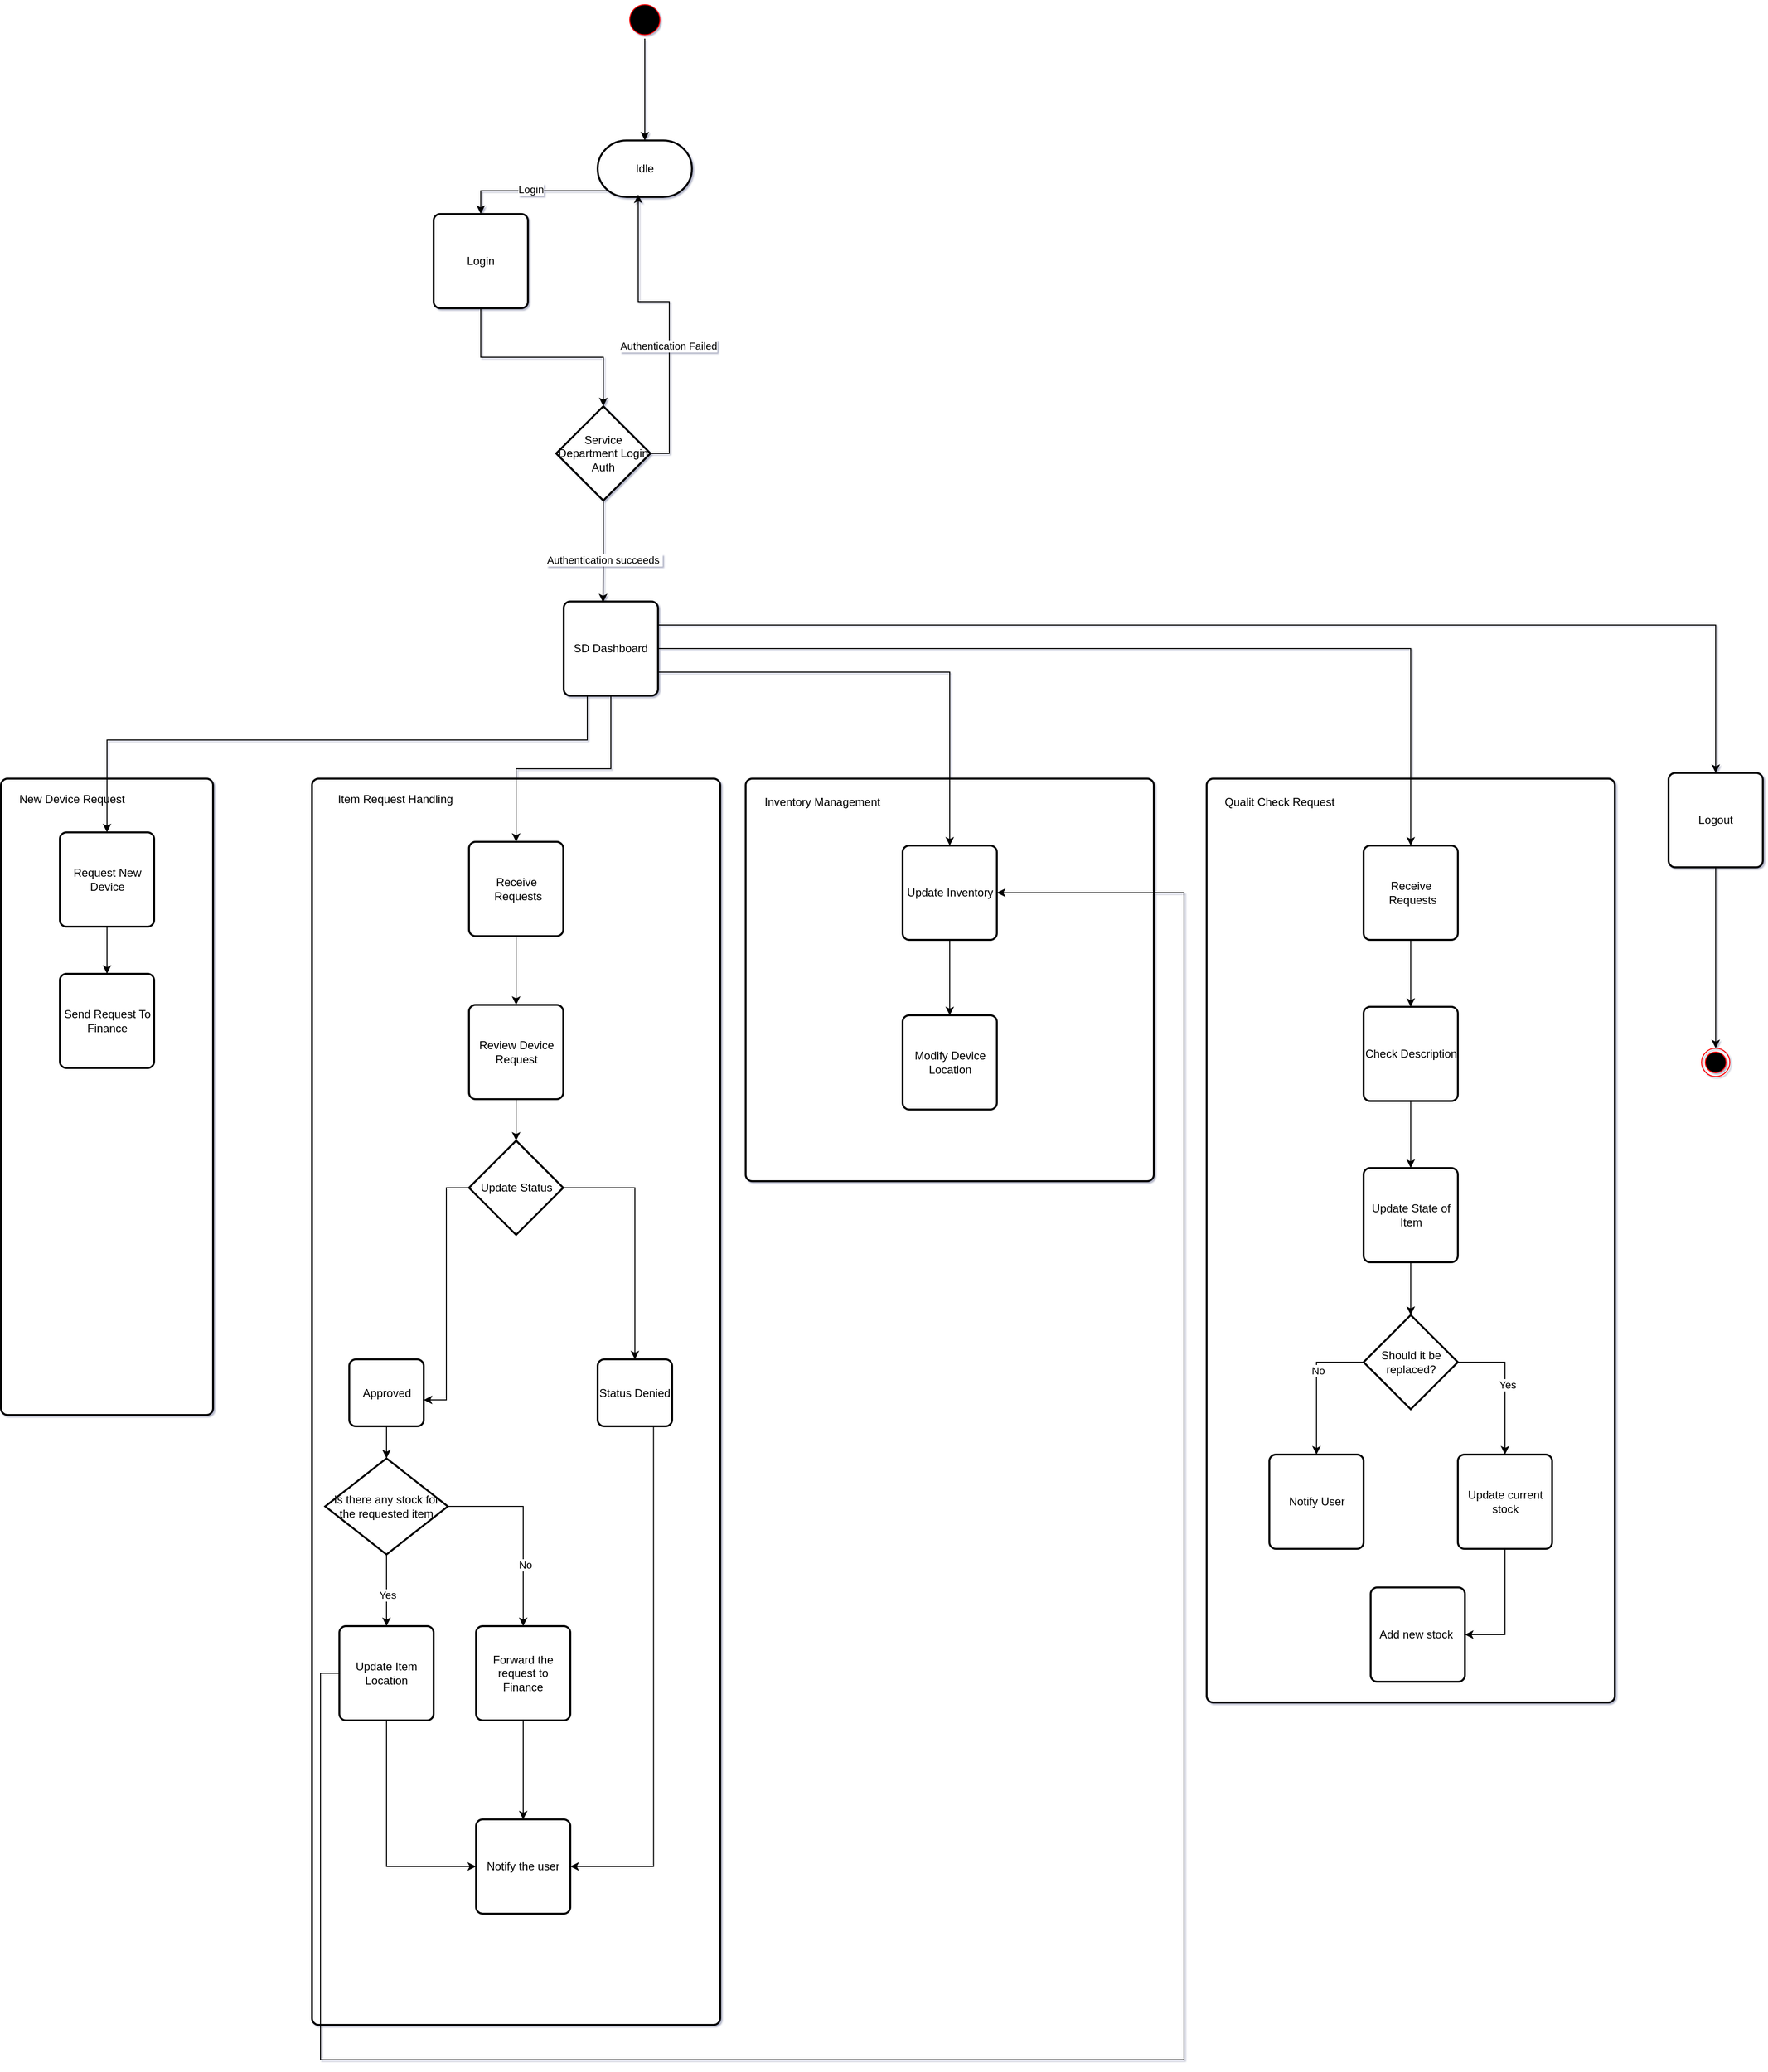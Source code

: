 <mxfile version="27.0.9">
  <diagram name="Page-1" id="tA_SJaqa-9wHxWihn57W">
    <mxGraphModel dx="2837" dy="1521" grid="0" gridSize="10" guides="1" tooltips="1" connect="1" arrows="1" fold="1" page="0" pageScale="1" pageWidth="850" pageHeight="1100" math="0" shadow="1">
      <root>
        <mxCell id="0" />
        <mxCell id="1" parent="0" />
        <mxCell id="hEPEejO46t2G2VZq0U7p-65" value="" style="rounded=1;whiteSpace=wrap;html=1;absoluteArcSize=1;arcSize=14;strokeWidth=2;" parent="1" vertex="1">
          <mxGeometry x="812" y="734" width="433" height="980" as="geometry" />
        </mxCell>
        <mxCell id="hEPEejO46t2G2VZq0U7p-53" value="" style="rounded=1;whiteSpace=wrap;html=1;absoluteArcSize=1;arcSize=14;strokeWidth=2;" parent="1" vertex="1">
          <mxGeometry x="323" y="734" width="433" height="427" as="geometry" />
        </mxCell>
        <mxCell id="hEPEejO46t2G2VZq0U7p-18" value="" style="rounded=1;whiteSpace=wrap;html=1;absoluteArcSize=1;arcSize=14;strokeWidth=2;" parent="1" vertex="1">
          <mxGeometry x="-137" y="734" width="433" height="1322" as="geometry" />
        </mxCell>
        <mxCell id="hEPEejO46t2G2VZq0U7p-10" value="" style="rounded=1;whiteSpace=wrap;html=1;absoluteArcSize=1;arcSize=14;strokeWidth=2;" parent="1" vertex="1">
          <mxGeometry x="-467" y="734" width="225" height="675" as="geometry" />
        </mxCell>
        <mxCell id="yYGXFNO1V-ZtBMGJ8n_N-7" style="edgeStyle=orthogonalEdgeStyle;rounded=0;orthogonalLoop=1;jettySize=auto;html=1;exitX=0.5;exitY=1;exitDx=0;exitDy=0;" parent="1" source="y_sWD-JEh5Cgod3ZYhG4-1" target="yYGXFNO1V-ZtBMGJ8n_N-4" edge="1">
          <mxGeometry relative="1" as="geometry" />
        </mxCell>
        <mxCell id="y_sWD-JEh5Cgod3ZYhG4-1" value="" style="ellipse;html=1;shape=startState;fillColor=#000000;strokeColor=#ff0000;" parent="1" vertex="1">
          <mxGeometry x="196" y="-91" width="40" height="40" as="geometry" />
        </mxCell>
        <mxCell id="yYGXFNO1V-ZtBMGJ8n_N-9" style="edgeStyle=orthogonalEdgeStyle;rounded=0;orthogonalLoop=1;jettySize=auto;html=1;exitX=0.11;exitY=0.89;exitDx=0;exitDy=0;exitPerimeter=0;" parent="1" source="yYGXFNO1V-ZtBMGJ8n_N-4" target="yYGXFNO1V-ZtBMGJ8n_N-8" edge="1">
          <mxGeometry relative="1" as="geometry" />
        </mxCell>
        <mxCell id="yYGXFNO1V-ZtBMGJ8n_N-12" value="Login" style="edgeLabel;html=1;align=center;verticalAlign=middle;resizable=0;points=[];" parent="yYGXFNO1V-ZtBMGJ8n_N-9" vertex="1" connectable="0">
          <mxGeometry x="0.032" y="-2" relative="1" as="geometry">
            <mxPoint as="offset" />
          </mxGeometry>
        </mxCell>
        <mxCell id="yYGXFNO1V-ZtBMGJ8n_N-4" value="Idle" style="strokeWidth=2;html=1;shape=mxgraph.flowchart.terminator;whiteSpace=wrap;" parent="1" vertex="1">
          <mxGeometry x="166" y="57" width="100" height="60" as="geometry" />
        </mxCell>
        <mxCell id="yYGXFNO1V-ZtBMGJ8n_N-10" style="edgeStyle=orthogonalEdgeStyle;rounded=0;orthogonalLoop=1;jettySize=auto;html=1;exitX=0.5;exitY=1;exitDx=0;exitDy=0;" parent="1" source="yYGXFNO1V-ZtBMGJ8n_N-8" target="yYGXFNO1V-ZtBMGJ8n_N-11" edge="1">
          <mxGeometry relative="1" as="geometry">
            <mxPoint x="139.857" y="360.714" as="targetPoint" />
          </mxGeometry>
        </mxCell>
        <mxCell id="yYGXFNO1V-ZtBMGJ8n_N-8" value="Login" style="rounded=1;whiteSpace=wrap;html=1;absoluteArcSize=1;arcSize=14;strokeWidth=2;" parent="1" vertex="1">
          <mxGeometry x="-8" y="135" width="100" height="100" as="geometry" />
        </mxCell>
        <mxCell id="yYGXFNO1V-ZtBMGJ8n_N-15" style="edgeStyle=orthogonalEdgeStyle;rounded=0;orthogonalLoop=1;jettySize=auto;html=1;exitX=0.5;exitY=1;exitDx=0;exitDy=0;exitPerimeter=0;entryX=0.417;entryY=0.01;entryDx=0;entryDy=0;entryPerimeter=0;" parent="1" source="yYGXFNO1V-ZtBMGJ8n_N-11" target="yYGXFNO1V-ZtBMGJ8n_N-16" edge="1">
          <mxGeometry relative="1" as="geometry">
            <mxPoint x="171.857" y="536.143" as="targetPoint" />
          </mxGeometry>
        </mxCell>
        <mxCell id="yYGXFNO1V-ZtBMGJ8n_N-17" value="Authentication succeeds&amp;nbsp;" style="edgeLabel;html=1;align=center;verticalAlign=middle;resizable=0;points=[];" parent="yYGXFNO1V-ZtBMGJ8n_N-15" vertex="1" connectable="0">
          <mxGeometry x="0.167" y="1" relative="1" as="geometry">
            <mxPoint as="offset" />
          </mxGeometry>
        </mxCell>
        <mxCell id="yYGXFNO1V-ZtBMGJ8n_N-11" value="Service Department Login Auth" style="strokeWidth=2;html=1;shape=mxgraph.flowchart.decision;whiteSpace=wrap;" parent="1" vertex="1">
          <mxGeometry x="121.997" y="339.004" width="100" height="100" as="geometry" />
        </mxCell>
        <mxCell id="yYGXFNO1V-ZtBMGJ8n_N-13" style="edgeStyle=orthogonalEdgeStyle;rounded=0;orthogonalLoop=1;jettySize=auto;html=1;exitX=1;exitY=0.5;exitDx=0;exitDy=0;exitPerimeter=0;entryX=0.43;entryY=0.957;entryDx=0;entryDy=0;entryPerimeter=0;" parent="1" source="yYGXFNO1V-ZtBMGJ8n_N-11" target="yYGXFNO1V-ZtBMGJ8n_N-4" edge="1">
          <mxGeometry relative="1" as="geometry" />
        </mxCell>
        <mxCell id="yYGXFNO1V-ZtBMGJ8n_N-14" value="Authentication Failed" style="edgeLabel;html=1;align=center;verticalAlign=middle;resizable=0;points=[];" parent="yYGXFNO1V-ZtBMGJ8n_N-13" vertex="1" connectable="0">
          <mxGeometry x="-0.178" y="1" relative="1" as="geometry">
            <mxPoint as="offset" />
          </mxGeometry>
        </mxCell>
        <mxCell id="yYGXFNO1V-ZtBMGJ8n_N-24" style="edgeStyle=orthogonalEdgeStyle;rounded=0;orthogonalLoop=1;jettySize=auto;html=1;exitX=0.25;exitY=1;exitDx=0;exitDy=0;entryX=0.5;entryY=0;entryDx=0;entryDy=0;" parent="1" source="yYGXFNO1V-ZtBMGJ8n_N-16" target="hEPEejO46t2G2VZq0U7p-13" edge="1">
          <mxGeometry relative="1" as="geometry">
            <mxPoint x="-57" y="789" as="targetPoint" />
            <Array as="points">
              <mxPoint x="155" y="693" />
              <mxPoint x="-354" y="693" />
            </Array>
          </mxGeometry>
        </mxCell>
        <mxCell id="hEPEejO46t2G2VZq0U7p-23" style="edgeStyle=orthogonalEdgeStyle;rounded=0;orthogonalLoop=1;jettySize=auto;html=1;exitX=0.5;exitY=1;exitDx=0;exitDy=0;" parent="1" source="yYGXFNO1V-ZtBMGJ8n_N-16" target="hEPEejO46t2G2VZq0U7p-20" edge="1">
          <mxGeometry relative="1" as="geometry" />
        </mxCell>
        <mxCell id="hEPEejO46t2G2VZq0U7p-51" style="edgeStyle=orthogonalEdgeStyle;rounded=0;orthogonalLoop=1;jettySize=auto;html=1;exitX=1;exitY=0.25;exitDx=0;exitDy=0;" parent="1" source="yYGXFNO1V-ZtBMGJ8n_N-16" target="hEPEejO46t2G2VZq0U7p-3" edge="1">
          <mxGeometry relative="1" as="geometry" />
        </mxCell>
        <mxCell id="hEPEejO46t2G2VZq0U7p-54" style="edgeStyle=orthogonalEdgeStyle;rounded=0;orthogonalLoop=1;jettySize=auto;html=1;exitX=1;exitY=0.75;exitDx=0;exitDy=0;entryX=0.5;entryY=0;entryDx=0;entryDy=0;" parent="1" source="yYGXFNO1V-ZtBMGJ8n_N-16" target="hEPEejO46t2G2VZq0U7p-56" edge="1">
          <mxGeometry relative="1" as="geometry" />
        </mxCell>
        <mxCell id="hEPEejO46t2G2VZq0U7p-67" style="edgeStyle=orthogonalEdgeStyle;rounded=0;orthogonalLoop=1;jettySize=auto;html=1;exitX=1;exitY=0.5;exitDx=0;exitDy=0;" parent="1" source="yYGXFNO1V-ZtBMGJ8n_N-16" target="hEPEejO46t2G2VZq0U7p-69" edge="1">
          <mxGeometry relative="1" as="geometry" />
        </mxCell>
        <mxCell id="yYGXFNO1V-ZtBMGJ8n_N-16" value="SD Dashboard" style="rounded=1;whiteSpace=wrap;html=1;absoluteArcSize=1;arcSize=14;strokeWidth=2;" parent="1" vertex="1">
          <mxGeometry x="130" y="546" width="100" height="100" as="geometry" />
        </mxCell>
        <mxCell id="yYGXFNO1V-ZtBMGJ8n_N-54" value="" style="ellipse;html=1;shape=endState;fillColor=#000000;strokeColor=#ff0000;" parent="1" vertex="1">
          <mxGeometry x="1337" y="1020" width="30" height="30" as="geometry" />
        </mxCell>
        <mxCell id="hEPEejO46t2G2VZq0U7p-52" style="edgeStyle=orthogonalEdgeStyle;rounded=0;orthogonalLoop=1;jettySize=auto;html=1;exitX=0.5;exitY=1;exitDx=0;exitDy=0;entryX=0.5;entryY=0;entryDx=0;entryDy=0;" parent="1" source="hEPEejO46t2G2VZq0U7p-3" target="yYGXFNO1V-ZtBMGJ8n_N-54" edge="1">
          <mxGeometry relative="1" as="geometry" />
        </mxCell>
        <mxCell id="hEPEejO46t2G2VZq0U7p-3" value="Logout" style="rounded=1;whiteSpace=wrap;html=1;absoluteArcSize=1;arcSize=14;strokeWidth=2;" parent="1" vertex="1">
          <mxGeometry x="1302" y="728" width="100" height="100" as="geometry" />
        </mxCell>
        <mxCell id="hEPEejO46t2G2VZq0U7p-11" value="New Device Request" style="text;html=1;align=center;verticalAlign=middle;resizable=0;points=[];autosize=1;strokeColor=none;fillColor=none;" parent="1" vertex="1">
          <mxGeometry x="-457" y="743" width="130" height="26" as="geometry" />
        </mxCell>
        <mxCell id="hEPEejO46t2G2VZq0U7p-17" style="edgeStyle=orthogonalEdgeStyle;rounded=0;orthogonalLoop=1;jettySize=auto;html=1;exitX=0.5;exitY=1;exitDx=0;exitDy=0;" parent="1" source="hEPEejO46t2G2VZq0U7p-13" target="hEPEejO46t2G2VZq0U7p-16" edge="1">
          <mxGeometry relative="1" as="geometry" />
        </mxCell>
        <mxCell id="hEPEejO46t2G2VZq0U7p-13" value="Request New Device" style="rounded=1;whiteSpace=wrap;html=1;absoluteArcSize=1;arcSize=14;strokeWidth=2;" parent="1" vertex="1">
          <mxGeometry x="-404.5" y="791" width="100" height="100" as="geometry" />
        </mxCell>
        <mxCell id="hEPEejO46t2G2VZq0U7p-16" value="Send Request To Finance" style="rounded=1;whiteSpace=wrap;html=1;absoluteArcSize=1;arcSize=14;strokeWidth=2;" parent="1" vertex="1">
          <mxGeometry x="-404.5" y="941" width="100" height="100" as="geometry" />
        </mxCell>
        <mxCell id="hEPEejO46t2G2VZq0U7p-19" value="Item Request Handling" style="text;html=1;align=center;verticalAlign=middle;resizable=0;points=[];autosize=1;strokeColor=none;fillColor=none;" parent="1" vertex="1">
          <mxGeometry x="-119" y="743" width="140" height="26" as="geometry" />
        </mxCell>
        <mxCell id="hEPEejO46t2G2VZq0U7p-24" style="edgeStyle=orthogonalEdgeStyle;rounded=0;orthogonalLoop=1;jettySize=auto;html=1;exitX=0.5;exitY=1;exitDx=0;exitDy=0;" parent="1" source="hEPEejO46t2G2VZq0U7p-20" target="hEPEejO46t2G2VZq0U7p-21" edge="1">
          <mxGeometry relative="1" as="geometry" />
        </mxCell>
        <mxCell id="hEPEejO46t2G2VZq0U7p-20" value="Receive&lt;div&gt;&amp;nbsp;Requests&lt;/div&gt;" style="rounded=1;whiteSpace=wrap;html=1;absoluteArcSize=1;arcSize=14;strokeWidth=2;" parent="1" vertex="1">
          <mxGeometry x="29.5" y="801" width="100" height="100" as="geometry" />
        </mxCell>
        <mxCell id="hEPEejO46t2G2VZq0U7p-25" style="edgeStyle=orthogonalEdgeStyle;rounded=0;orthogonalLoop=1;jettySize=auto;html=1;exitX=0.5;exitY=1;exitDx=0;exitDy=0;" parent="1" source="hEPEejO46t2G2VZq0U7p-21" target="hEPEejO46t2G2VZq0U7p-22" edge="1">
          <mxGeometry relative="1" as="geometry" />
        </mxCell>
        <mxCell id="hEPEejO46t2G2VZq0U7p-21" value="Review Device Request" style="rounded=1;whiteSpace=wrap;html=1;absoluteArcSize=1;arcSize=14;strokeWidth=2;" parent="1" vertex="1">
          <mxGeometry x="29.5" y="974" width="100" height="100" as="geometry" />
        </mxCell>
        <mxCell id="hEPEejO46t2G2VZq0U7p-32" style="edgeStyle=orthogonalEdgeStyle;rounded=0;orthogonalLoop=1;jettySize=auto;html=1;exitX=1;exitY=0.5;exitDx=0;exitDy=0;exitPerimeter=0;" parent="1" source="hEPEejO46t2G2VZq0U7p-22" target="hEPEejO46t2G2VZq0U7p-30" edge="1">
          <mxGeometry relative="1" as="geometry" />
        </mxCell>
        <mxCell id="hEPEejO46t2G2VZq0U7p-22" value="Update Status" style="strokeWidth=2;html=1;shape=mxgraph.flowchart.decision;whiteSpace=wrap;" parent="1" vertex="1">
          <mxGeometry x="29.5" y="1118" width="100" height="100" as="geometry" />
        </mxCell>
        <mxCell id="hEPEejO46t2G2VZq0U7p-41" style="edgeStyle=orthogonalEdgeStyle;rounded=0;orthogonalLoop=1;jettySize=auto;html=1;exitX=0.5;exitY=1;exitDx=0;exitDy=0;" parent="1" source="hEPEejO46t2G2VZq0U7p-27" target="hEPEejO46t2G2VZq0U7p-40" edge="1">
          <mxGeometry relative="1" as="geometry" />
        </mxCell>
        <mxCell id="hEPEejO46t2G2VZq0U7p-27" value="Approved" style="rounded=1;whiteSpace=wrap;html=1;absoluteArcSize=1;arcSize=14;strokeWidth=2;" parent="1" vertex="1">
          <mxGeometry x="-97.5" y="1350" width="79" height="71" as="geometry" />
        </mxCell>
        <mxCell id="hEPEejO46t2G2VZq0U7p-28" style="edgeStyle=orthogonalEdgeStyle;rounded=0;orthogonalLoop=1;jettySize=auto;html=1;exitX=0;exitY=0.5;exitDx=0;exitDy=0;exitPerimeter=0;entryX=1;entryY=0.606;entryDx=0;entryDy=0;entryPerimeter=0;" parent="1" source="hEPEejO46t2G2VZq0U7p-22" target="hEPEejO46t2G2VZq0U7p-27" edge="1">
          <mxGeometry relative="1" as="geometry" />
        </mxCell>
        <mxCell id="hEPEejO46t2G2VZq0U7p-50" style="edgeStyle=orthogonalEdgeStyle;rounded=0;orthogonalLoop=1;jettySize=auto;html=1;exitX=0.75;exitY=1;exitDx=0;exitDy=0;entryX=1;entryY=0.5;entryDx=0;entryDy=0;" parent="1" source="hEPEejO46t2G2VZq0U7p-30" target="hEPEejO46t2G2VZq0U7p-47" edge="1">
          <mxGeometry relative="1" as="geometry" />
        </mxCell>
        <mxCell id="hEPEejO46t2G2VZq0U7p-30" value="Status Denied" style="rounded=1;whiteSpace=wrap;html=1;absoluteArcSize=1;arcSize=14;strokeWidth=2;" parent="1" vertex="1">
          <mxGeometry x="166" y="1350" width="79" height="71" as="geometry" />
        </mxCell>
        <mxCell id="hEPEejO46t2G2VZq0U7p-48" style="edgeStyle=orthogonalEdgeStyle;rounded=0;orthogonalLoop=1;jettySize=auto;html=1;exitX=0.5;exitY=1;exitDx=0;exitDy=0;entryX=0;entryY=0.5;entryDx=0;entryDy=0;" parent="1" source="hEPEejO46t2G2VZq0U7p-35" target="hEPEejO46t2G2VZq0U7p-47" edge="1">
          <mxGeometry relative="1" as="geometry" />
        </mxCell>
        <mxCell id="hEPEejO46t2G2VZq0U7p-63" style="edgeStyle=orthogonalEdgeStyle;rounded=0;orthogonalLoop=1;jettySize=auto;html=1;exitX=0;exitY=0.5;exitDx=0;exitDy=0;entryX=1;entryY=0.5;entryDx=0;entryDy=0;" parent="1" source="hEPEejO46t2G2VZq0U7p-35" target="hEPEejO46t2G2VZq0U7p-56" edge="1">
          <mxGeometry relative="1" as="geometry">
            <Array as="points">
              <mxPoint x="-128" y="1683" />
              <mxPoint x="-128" y="2093" />
              <mxPoint x="788" y="2093" />
              <mxPoint x="788" y="855" />
            </Array>
          </mxGeometry>
        </mxCell>
        <mxCell id="hEPEejO46t2G2VZq0U7p-35" value="Update Item Location" style="rounded=1;whiteSpace=wrap;html=1;absoluteArcSize=1;arcSize=14;strokeWidth=2;" parent="1" vertex="1">
          <mxGeometry x="-108" y="1633" width="100" height="100" as="geometry" />
        </mxCell>
        <mxCell id="hEPEejO46t2G2VZq0U7p-42" style="edgeStyle=orthogonalEdgeStyle;rounded=0;orthogonalLoop=1;jettySize=auto;html=1;exitX=0.5;exitY=1;exitDx=0;exitDy=0;exitPerimeter=0;" parent="1" source="hEPEejO46t2G2VZq0U7p-40" target="hEPEejO46t2G2VZq0U7p-35" edge="1">
          <mxGeometry relative="1" as="geometry" />
        </mxCell>
        <mxCell id="hEPEejO46t2G2VZq0U7p-43" value="Yes" style="edgeLabel;html=1;align=center;verticalAlign=middle;resizable=0;points=[];" parent="hEPEejO46t2G2VZq0U7p-42" vertex="1" connectable="0">
          <mxGeometry x="0.124" y="1" relative="1" as="geometry">
            <mxPoint as="offset" />
          </mxGeometry>
        </mxCell>
        <mxCell id="hEPEejO46t2G2VZq0U7p-46" style="edgeStyle=orthogonalEdgeStyle;rounded=0;orthogonalLoop=1;jettySize=auto;html=1;exitX=1;exitY=0.5;exitDx=0;exitDy=0;exitPerimeter=0;entryX=0.5;entryY=0;entryDx=0;entryDy=0;" parent="1" source="hEPEejO46t2G2VZq0U7p-40" target="hEPEejO46t2G2VZq0U7p-45" edge="1">
          <mxGeometry relative="1" as="geometry" />
        </mxCell>
        <mxCell id="2IiLUxkEyskVp26Cv9l9-3" value="No" style="edgeLabel;html=1;align=center;verticalAlign=middle;resizable=0;points=[];" vertex="1" connectable="0" parent="hEPEejO46t2G2VZq0U7p-46">
          <mxGeometry x="0.368" y="2" relative="1" as="geometry">
            <mxPoint as="offset" />
          </mxGeometry>
        </mxCell>
        <mxCell id="hEPEejO46t2G2VZq0U7p-40" value="Is there any stock for the requested item" style="strokeWidth=2;html=1;shape=mxgraph.flowchart.decision;whiteSpace=wrap;" parent="1" vertex="1">
          <mxGeometry x="-123" y="1455" width="130" height="102" as="geometry" />
        </mxCell>
        <mxCell id="2IiLUxkEyskVp26Cv9l9-6" style="edgeStyle=orthogonalEdgeStyle;rounded=0;orthogonalLoop=1;jettySize=auto;html=1;exitX=0.5;exitY=1;exitDx=0;exitDy=0;" edge="1" parent="1" source="hEPEejO46t2G2VZq0U7p-45" target="hEPEejO46t2G2VZq0U7p-47">
          <mxGeometry relative="1" as="geometry" />
        </mxCell>
        <mxCell id="hEPEejO46t2G2VZq0U7p-45" value="Forward the request to Finance" style="rounded=1;whiteSpace=wrap;html=1;absoluteArcSize=1;arcSize=14;strokeWidth=2;" parent="1" vertex="1">
          <mxGeometry x="37" y="1633" width="100" height="100" as="geometry" />
        </mxCell>
        <mxCell id="hEPEejO46t2G2VZq0U7p-47" value="Notify the user" style="rounded=1;whiteSpace=wrap;html=1;absoluteArcSize=1;arcSize=14;strokeWidth=2;" parent="1" vertex="1">
          <mxGeometry x="37" y="1838" width="100" height="100" as="geometry" />
        </mxCell>
        <mxCell id="hEPEejO46t2G2VZq0U7p-55" value="Inventory Management" style="text;html=1;align=center;verticalAlign=middle;resizable=0;points=[];autosize=1;strokeColor=none;fillColor=none;" parent="1" vertex="1">
          <mxGeometry x="333" y="746" width="141" height="26" as="geometry" />
        </mxCell>
        <mxCell id="hEPEejO46t2G2VZq0U7p-64" style="edgeStyle=orthogonalEdgeStyle;rounded=0;orthogonalLoop=1;jettySize=auto;html=1;exitX=0.5;exitY=1;exitDx=0;exitDy=0;" parent="1" source="hEPEejO46t2G2VZq0U7p-56" target="hEPEejO46t2G2VZq0U7p-58" edge="1">
          <mxGeometry relative="1" as="geometry" />
        </mxCell>
        <mxCell id="hEPEejO46t2G2VZq0U7p-56" value="Update Inventory" style="rounded=1;whiteSpace=wrap;html=1;absoluteArcSize=1;arcSize=14;strokeWidth=2;" parent="1" vertex="1">
          <mxGeometry x="489.5" y="805" width="100" height="100" as="geometry" />
        </mxCell>
        <mxCell id="hEPEejO46t2G2VZq0U7p-58" value="Modify Device Location" style="rounded=1;whiteSpace=wrap;html=1;absoluteArcSize=1;arcSize=14;strokeWidth=2;" parent="1" vertex="1">
          <mxGeometry x="489.5" y="985" width="100" height="100" as="geometry" />
        </mxCell>
        <mxCell id="hEPEejO46t2G2VZq0U7p-66" value="Qualit Check Request" style="text;html=1;align=center;verticalAlign=middle;resizable=0;points=[];autosize=1;strokeColor=none;fillColor=none;" parent="1" vertex="1">
          <mxGeometry x="821" y="746" width="135" height="26" as="geometry" />
        </mxCell>
        <mxCell id="hEPEejO46t2G2VZq0U7p-73" style="edgeStyle=orthogonalEdgeStyle;rounded=0;orthogonalLoop=1;jettySize=auto;html=1;exitX=0.5;exitY=1;exitDx=0;exitDy=0;" parent="1" source="hEPEejO46t2G2VZq0U7p-69" target="hEPEejO46t2G2VZq0U7p-72" edge="1">
          <mxGeometry relative="1" as="geometry" />
        </mxCell>
        <mxCell id="hEPEejO46t2G2VZq0U7p-69" value="Receive&lt;div&gt;&amp;nbsp;Requests&lt;/div&gt;" style="rounded=1;whiteSpace=wrap;html=1;absoluteArcSize=1;arcSize=14;strokeWidth=2;" parent="1" vertex="1">
          <mxGeometry x="978.5" y="805" width="100" height="100" as="geometry" />
        </mxCell>
        <mxCell id="hEPEejO46t2G2VZq0U7p-75" style="edgeStyle=orthogonalEdgeStyle;rounded=0;orthogonalLoop=1;jettySize=auto;html=1;exitX=0.5;exitY=1;exitDx=0;exitDy=0;" parent="1" source="hEPEejO46t2G2VZq0U7p-72" target="hEPEejO46t2G2VZq0U7p-74" edge="1">
          <mxGeometry relative="1" as="geometry" />
        </mxCell>
        <mxCell id="hEPEejO46t2G2VZq0U7p-72" value="Check Description" style="rounded=1;whiteSpace=wrap;html=1;absoluteArcSize=1;arcSize=14;strokeWidth=2;" parent="1" vertex="1">
          <mxGeometry x="978.5" y="976" width="100" height="100" as="geometry" />
        </mxCell>
        <mxCell id="hEPEejO46t2G2VZq0U7p-78" style="edgeStyle=orthogonalEdgeStyle;rounded=0;orthogonalLoop=1;jettySize=auto;html=1;exitX=0.5;exitY=1;exitDx=0;exitDy=0;" parent="1" source="hEPEejO46t2G2VZq0U7p-74" target="hEPEejO46t2G2VZq0U7p-77" edge="1">
          <mxGeometry relative="1" as="geometry" />
        </mxCell>
        <mxCell id="hEPEejO46t2G2VZq0U7p-74" value="Update State of Item" style="rounded=1;whiteSpace=wrap;html=1;absoluteArcSize=1;arcSize=14;strokeWidth=2;" parent="1" vertex="1">
          <mxGeometry x="978.5" y="1147" width="100" height="100" as="geometry" />
        </mxCell>
        <mxCell id="hEPEejO46t2G2VZq0U7p-81" style="edgeStyle=orthogonalEdgeStyle;rounded=0;orthogonalLoop=1;jettySize=auto;html=1;exitX=0;exitY=0.5;exitDx=0;exitDy=0;exitPerimeter=0;" parent="1" source="hEPEejO46t2G2VZq0U7p-77" target="hEPEejO46t2G2VZq0U7p-79" edge="1">
          <mxGeometry relative="1" as="geometry" />
        </mxCell>
        <mxCell id="hEPEejO46t2G2VZq0U7p-83" value="No" style="edgeLabel;html=1;align=center;verticalAlign=middle;resizable=0;points=[];" parent="hEPEejO46t2G2VZq0U7p-81" vertex="1" connectable="0">
          <mxGeometry x="-0.211" y="1" relative="1" as="geometry">
            <mxPoint as="offset" />
          </mxGeometry>
        </mxCell>
        <mxCell id="hEPEejO46t2G2VZq0U7p-82" style="edgeStyle=orthogonalEdgeStyle;rounded=0;orthogonalLoop=1;jettySize=auto;html=1;exitX=1;exitY=0.5;exitDx=0;exitDy=0;exitPerimeter=0;" parent="1" source="hEPEejO46t2G2VZq0U7p-77" target="hEPEejO46t2G2VZq0U7p-80" edge="1">
          <mxGeometry relative="1" as="geometry" />
        </mxCell>
        <mxCell id="hEPEejO46t2G2VZq0U7p-84" value="Yes" style="edgeLabel;html=1;align=center;verticalAlign=middle;resizable=0;points=[];" parent="hEPEejO46t2G2VZq0U7p-82" vertex="1" connectable="0">
          <mxGeometry x="-0.012" y="2" relative="1" as="geometry">
            <mxPoint y="1" as="offset" />
          </mxGeometry>
        </mxCell>
        <mxCell id="hEPEejO46t2G2VZq0U7p-77" value="Should it be replaced?" style="strokeWidth=2;html=1;shape=mxgraph.flowchart.decision;whiteSpace=wrap;" parent="1" vertex="1">
          <mxGeometry x="978.5" y="1303" width="100" height="100" as="geometry" />
        </mxCell>
        <mxCell id="hEPEejO46t2G2VZq0U7p-79" value="Notify User" style="rounded=1;whiteSpace=wrap;html=1;absoluteArcSize=1;arcSize=14;strokeWidth=2;" parent="1" vertex="1">
          <mxGeometry x="878.5" y="1451" width="100" height="100" as="geometry" />
        </mxCell>
        <mxCell id="hEPEejO46t2G2VZq0U7p-87" style="edgeStyle=orthogonalEdgeStyle;rounded=0;orthogonalLoop=1;jettySize=auto;html=1;exitX=0.5;exitY=1;exitDx=0;exitDy=0;entryX=1;entryY=0.5;entryDx=0;entryDy=0;" parent="1" source="hEPEejO46t2G2VZq0U7p-80" target="hEPEejO46t2G2VZq0U7p-86" edge="1">
          <mxGeometry relative="1" as="geometry" />
        </mxCell>
        <mxCell id="hEPEejO46t2G2VZq0U7p-80" value="Update current stock" style="rounded=1;whiteSpace=wrap;html=1;absoluteArcSize=1;arcSize=14;strokeWidth=2;" parent="1" vertex="1">
          <mxGeometry x="1078.5" y="1451" width="100" height="100" as="geometry" />
        </mxCell>
        <mxCell id="hEPEejO46t2G2VZq0U7p-86" value="Add new stock&amp;nbsp;" style="rounded=1;whiteSpace=wrap;html=1;absoluteArcSize=1;arcSize=14;strokeWidth=2;" parent="1" vertex="1">
          <mxGeometry x="986" y="1592" width="100" height="100" as="geometry" />
        </mxCell>
      </root>
    </mxGraphModel>
  </diagram>
</mxfile>
